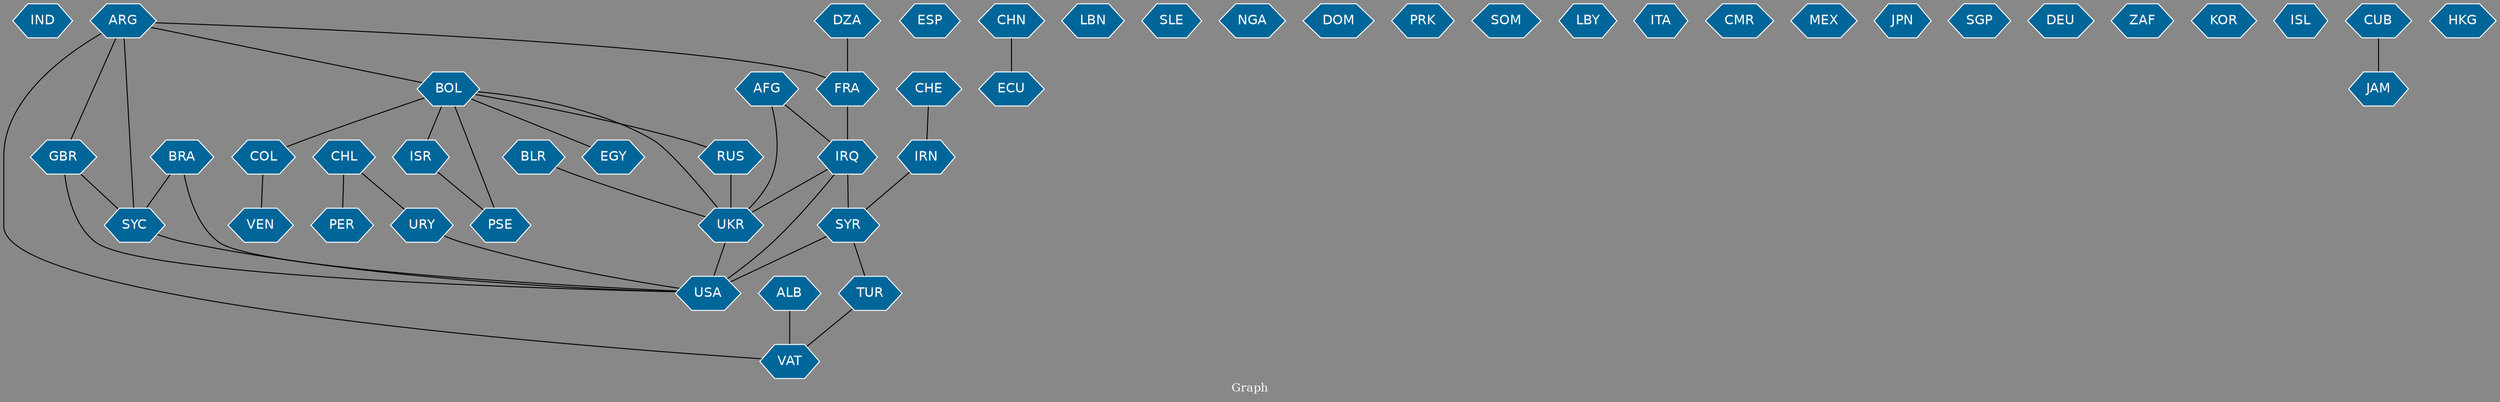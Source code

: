 // Countries together in item graph
graph {
	graph [bgcolor="#888888" fontcolor=white fontsize=12 label="Graph" outputorder=edgesfirst overlap=prism]
	node [color=white fillcolor="#006699" fontcolor=white fontname=Helvetica shape=hexagon style=filled]
	edge [arrowhead=open color=black fontcolor=white fontname=Courier fontsize=12]
		IND [label=IND]
		USA [label=USA]
		IRQ [label=IRQ]
		SYR [label=SYR]
		BRA [label=BRA]
		CHL [label=CHL]
		IRN [label=IRN]
		ESP [label=ESP]
		VAT [label=VAT]
		RUS [label=RUS]
		BOL [label=BOL]
		COL [label=COL]
		ECU [label=ECU]
		UKR [label=UKR]
		LBN [label=LBN]
		ISR [label=ISR]
		PSE [label=PSE]
		PER [label=PER]
		ARG [label=ARG]
		URY [label=URY]
		AFG [label=AFG]
		GBR [label=GBR]
		SLE [label=SLE]
		NGA [label=NGA]
		DOM [label=DOM]
		PRK [label=PRK]
		SOM [label=SOM]
		LBY [label=LBY]
		ITA [label=ITA]
		FRA [label=FRA]
		TUR [label=TUR]
		CHN [label=CHN]
		VEN [label=VEN]
		CMR [label=CMR]
		MEX [label=MEX]
		EGY [label=EGY]
		DZA [label=DZA]
		JPN [label=JPN]
		SGP [label=SGP]
		DEU [label=DEU]
		ZAF [label=ZAF]
		KOR [label=KOR]
		ISL [label=ISL]
		SYC [label=SYC]
		JAM [label=JAM]
		CUB [label=CUB]
		BLR [label=BLR]
		ALB [label=ALB]
		HKG [label=HKG]
		CHE [label=CHE]
			SYR -- USA [weight=4]
			CHL -- PER [weight=3]
			ISR -- PSE [weight=3]
			SYR -- TUR [weight=3]
			GBR -- SYC [weight=1]
			BOL -- COL [weight=2]
			BLR -- UKR [weight=1]
			ALB -- VAT [weight=1]
			IRQ -- USA [weight=4]
			URY -- USA [weight=1]
			IRQ -- UKR [weight=1]
			FRA -- IRQ [weight=2]
			ARG -- BOL [weight=1]
			ARG -- GBR [weight=1]
			BOL -- ISR [weight=1]
			COL -- VEN [weight=1]
			CHE -- IRN [weight=1]
			DZA -- FRA [weight=2]
			CUB -- JAM [weight=1]
			BOL -- UKR [weight=1]
			ARG -- VAT [weight=1]
			CHN -- ECU [weight=1]
			AFG -- IRQ [weight=1]
			ARG -- FRA [weight=1]
			UKR -- USA [weight=1]
			RUS -- UKR [weight=10]
			TUR -- VAT [weight=1]
			IRQ -- SYR [weight=4]
			CHL -- URY [weight=1]
			BOL -- PSE [weight=1]
			BOL -- RUS [weight=1]
			BRA -- SYC [weight=1]
			SYC -- USA [weight=1]
			BOL -- EGY [weight=1]
			IRN -- SYR [weight=1]
			ARG -- SYC [weight=1]
			GBR -- USA [weight=2]
			BRA -- USA [weight=1]
			AFG -- UKR [weight=1]
}